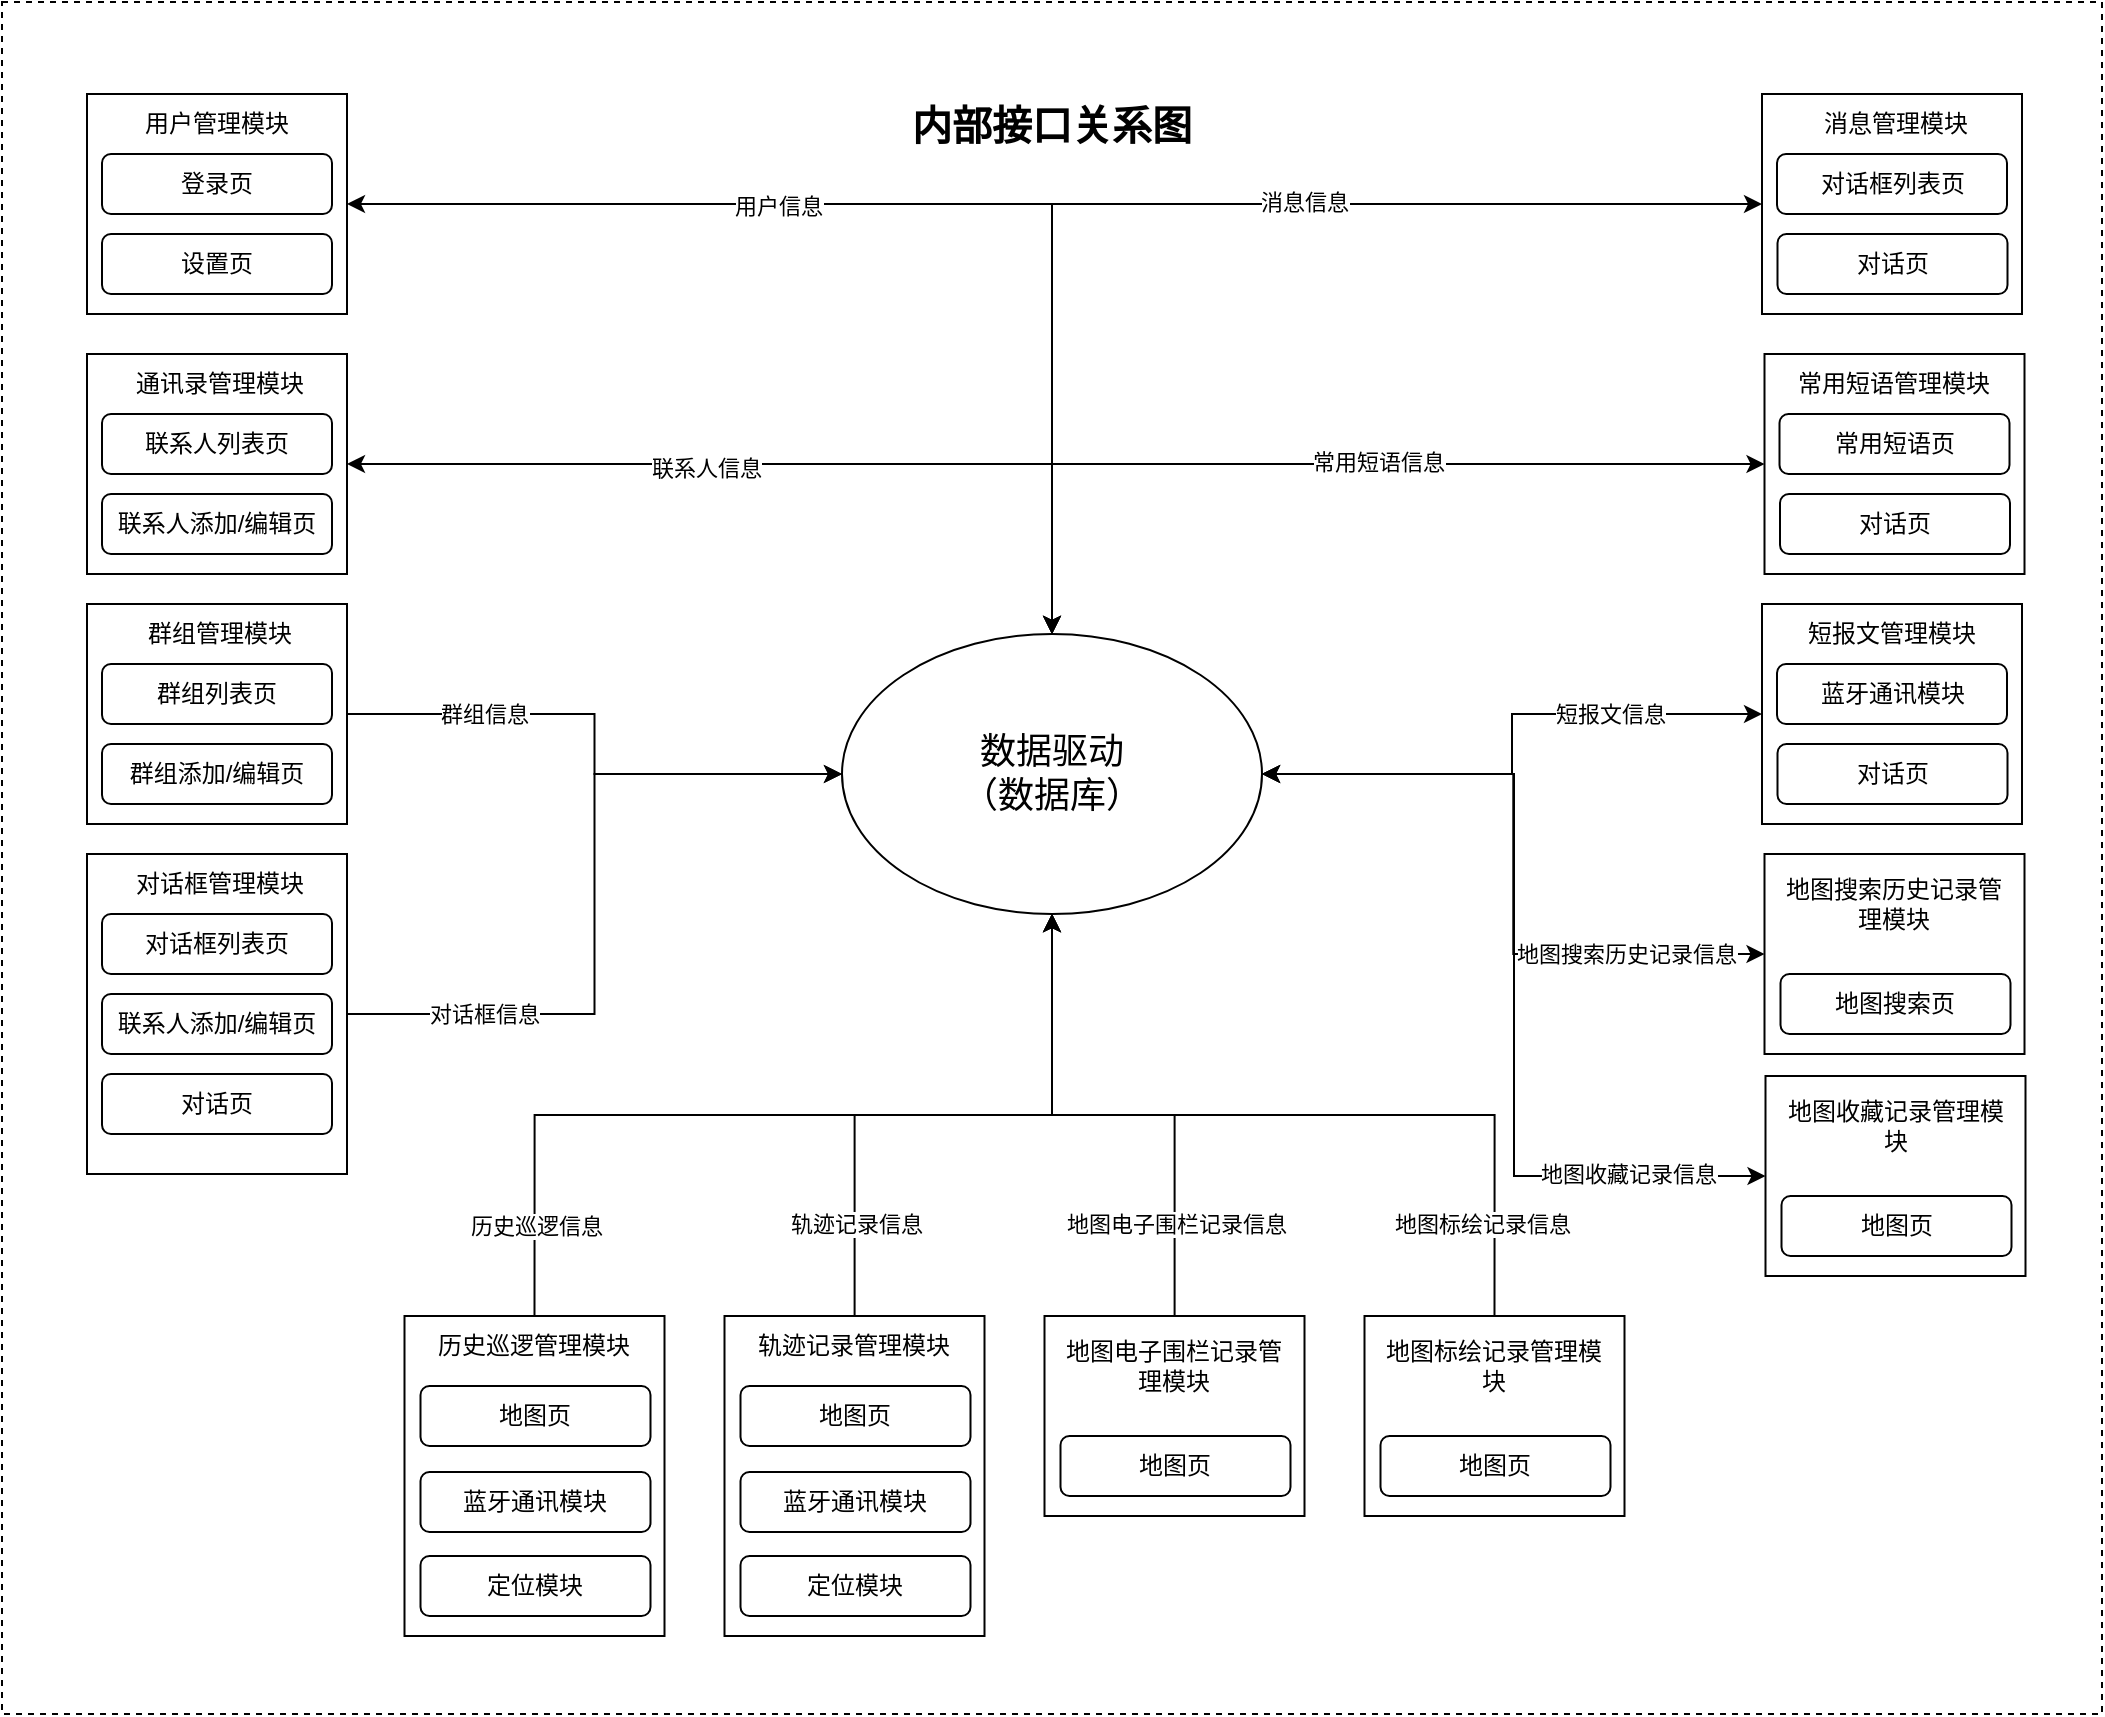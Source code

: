 <mxfile version="22.1.18" type="github">
  <diagram name="第 1 页" id="laNZxUXsTQiLeZ5NJqqg">
    <mxGraphModel dx="1434" dy="802" grid="1" gridSize="10" guides="1" tooltips="1" connect="1" arrows="1" fold="1" page="1" pageScale="1" pageWidth="1169" pageHeight="827" math="0" shadow="0">
      <root>
        <mxCell id="0" />
        <mxCell id="1" parent="0" />
        <mxCell id="1GVx7vbawI-xT4GVHx4T-1" value="" style="verticalLabelPosition=bottom;verticalAlign=top;html=1;shape=mxgraph.basic.rect;fillColor2=none;strokeWidth=1;size=20;indent=5;dashed=1;" vertex="1" parent="1">
          <mxGeometry x="60" y="14" width="1050" height="856" as="geometry" />
        </mxCell>
        <mxCell id="1GVx7vbawI-xT4GVHx4T-2" value="内部接口关系图" style="text;html=1;strokeColor=none;fillColor=none;align=center;verticalAlign=middle;whiteSpace=wrap;rounded=0;fontSize=20;fontStyle=1" vertex="1" parent="1">
          <mxGeometry x="501" y="60" width="168" height="30" as="geometry" />
        </mxCell>
        <mxCell id="1GVx7vbawI-xT4GVHx4T-3" value="数据驱动&lt;br style=&quot;font-size: 18px;&quot;&gt;（数据库）" style="ellipse;whiteSpace=wrap;html=1;fontSize=18;" vertex="1" parent="1">
          <mxGeometry x="480" y="330" width="210" height="140" as="geometry" />
        </mxCell>
        <mxCell id="1GVx7vbawI-xT4GVHx4T-10" style="edgeStyle=orthogonalEdgeStyle;rounded=0;orthogonalLoop=1;jettySize=auto;html=1;startArrow=classic;startFill=1;" edge="1" parent="1" source="1GVx7vbawI-xT4GVHx4T-4" target="1GVx7vbawI-xT4GVHx4T-3">
          <mxGeometry relative="1" as="geometry" />
        </mxCell>
        <mxCell id="1GVx7vbawI-xT4GVHx4T-11" value="用户信息" style="edgeLabel;html=1;align=center;verticalAlign=middle;resizable=0;points=[];" vertex="1" connectable="0" parent="1GVx7vbawI-xT4GVHx4T-10">
          <mxGeometry x="-0.242" y="-1" relative="1" as="geometry">
            <mxPoint as="offset" />
          </mxGeometry>
        </mxCell>
        <mxCell id="1GVx7vbawI-xT4GVHx4T-4" value="" style="rounded=0;whiteSpace=wrap;html=1;" vertex="1" parent="1">
          <mxGeometry x="102.5" y="60" width="130" height="110" as="geometry" />
        </mxCell>
        <mxCell id="1GVx7vbawI-xT4GVHx4T-5" value="用户管理模块" style="text;html=1;strokeColor=none;fillColor=none;align=center;verticalAlign=middle;whiteSpace=wrap;rounded=0;" vertex="1" parent="1">
          <mxGeometry x="125" y="60" width="85" height="30" as="geometry" />
        </mxCell>
        <mxCell id="1GVx7vbawI-xT4GVHx4T-7" value="登录页" style="rounded=1;whiteSpace=wrap;html=1;" vertex="1" parent="1">
          <mxGeometry x="110" y="90" width="115" height="30" as="geometry" />
        </mxCell>
        <mxCell id="1GVx7vbawI-xT4GVHx4T-8" value="设置页" style="rounded=1;whiteSpace=wrap;html=1;" vertex="1" parent="1">
          <mxGeometry x="110" y="130" width="115" height="30" as="geometry" />
        </mxCell>
        <mxCell id="1GVx7vbawI-xT4GVHx4T-19" style="edgeStyle=orthogonalEdgeStyle;rounded=0;orthogonalLoop=1;jettySize=auto;html=1;jumpStyle=none;startArrow=classic;startFill=1;" edge="1" parent="1" source="1GVx7vbawI-xT4GVHx4T-15" target="1GVx7vbawI-xT4GVHx4T-3">
          <mxGeometry relative="1" as="geometry" />
        </mxCell>
        <mxCell id="1GVx7vbawI-xT4GVHx4T-20" value="联系人信息" style="edgeLabel;html=1;align=center;verticalAlign=middle;resizable=0;points=[];" vertex="1" connectable="0" parent="1GVx7vbawI-xT4GVHx4T-19">
          <mxGeometry x="-0.181" y="-2" relative="1" as="geometry">
            <mxPoint as="offset" />
          </mxGeometry>
        </mxCell>
        <mxCell id="1GVx7vbawI-xT4GVHx4T-15" value="" style="rounded=0;whiteSpace=wrap;html=1;" vertex="1" parent="1">
          <mxGeometry x="102.5" y="190" width="130" height="110" as="geometry" />
        </mxCell>
        <mxCell id="1GVx7vbawI-xT4GVHx4T-16" value="通讯录管理模块" style="text;html=1;strokeColor=none;fillColor=none;align=center;verticalAlign=middle;whiteSpace=wrap;rounded=0;" vertex="1" parent="1">
          <mxGeometry x="125" y="190" width="87.5" height="30" as="geometry" />
        </mxCell>
        <mxCell id="1GVx7vbawI-xT4GVHx4T-17" value="联系人列表页" style="rounded=1;whiteSpace=wrap;html=1;" vertex="1" parent="1">
          <mxGeometry x="110" y="220" width="115" height="30" as="geometry" />
        </mxCell>
        <mxCell id="1GVx7vbawI-xT4GVHx4T-18" value="联系人添加/编辑页" style="rounded=1;whiteSpace=wrap;html=1;" vertex="1" parent="1">
          <mxGeometry x="110" y="260" width="115" height="30" as="geometry" />
        </mxCell>
        <mxCell id="1GVx7vbawI-xT4GVHx4T-30" style="edgeStyle=orthogonalEdgeStyle;rounded=0;orthogonalLoop=1;jettySize=auto;html=1;" edge="1" parent="1" source="1GVx7vbawI-xT4GVHx4T-26" target="1GVx7vbawI-xT4GVHx4T-3">
          <mxGeometry relative="1" as="geometry" />
        </mxCell>
        <mxCell id="1GVx7vbawI-xT4GVHx4T-31" value="群组信息" style="edgeLabel;html=1;align=center;verticalAlign=middle;resizable=0;points=[];" vertex="1" connectable="0" parent="1GVx7vbawI-xT4GVHx4T-30">
          <mxGeometry x="-0.416" y="2" relative="1" as="geometry">
            <mxPoint x="-13" y="2" as="offset" />
          </mxGeometry>
        </mxCell>
        <mxCell id="1GVx7vbawI-xT4GVHx4T-26" value="" style="rounded=0;whiteSpace=wrap;html=1;" vertex="1" parent="1">
          <mxGeometry x="102.5" y="315" width="130" height="110" as="geometry" />
        </mxCell>
        <mxCell id="1GVx7vbawI-xT4GVHx4T-27" value="群组管理模块" style="text;html=1;strokeColor=none;fillColor=none;align=center;verticalAlign=middle;whiteSpace=wrap;rounded=0;" vertex="1" parent="1">
          <mxGeometry x="125" y="315" width="87.5" height="30" as="geometry" />
        </mxCell>
        <mxCell id="1GVx7vbawI-xT4GVHx4T-28" value="群组列表页" style="rounded=1;whiteSpace=wrap;html=1;" vertex="1" parent="1">
          <mxGeometry x="110" y="345" width="115" height="30" as="geometry" />
        </mxCell>
        <mxCell id="1GVx7vbawI-xT4GVHx4T-29" value="群组添加/编辑页" style="rounded=1;whiteSpace=wrap;html=1;" vertex="1" parent="1">
          <mxGeometry x="110" y="385" width="115" height="30" as="geometry" />
        </mxCell>
        <mxCell id="1GVx7vbawI-xT4GVHx4T-37" style="edgeStyle=orthogonalEdgeStyle;rounded=0;orthogonalLoop=1;jettySize=auto;html=1;" edge="1" parent="1" source="1GVx7vbawI-xT4GVHx4T-32" target="1GVx7vbawI-xT4GVHx4T-3">
          <mxGeometry relative="1" as="geometry" />
        </mxCell>
        <mxCell id="1GVx7vbawI-xT4GVHx4T-38" value="对话框信息" style="edgeLabel;html=1;align=center;verticalAlign=middle;resizable=0;points=[];" vertex="1" connectable="0" parent="1GVx7vbawI-xT4GVHx4T-37">
          <mxGeometry x="-0.291" y="-1" relative="1" as="geometry">
            <mxPoint x="-57" y="6" as="offset" />
          </mxGeometry>
        </mxCell>
        <mxCell id="1GVx7vbawI-xT4GVHx4T-32" value="" style="rounded=0;whiteSpace=wrap;html=1;" vertex="1" parent="1">
          <mxGeometry x="102.5" y="440" width="130" height="160" as="geometry" />
        </mxCell>
        <mxCell id="1GVx7vbawI-xT4GVHx4T-33" value="对话框管理模块" style="text;html=1;strokeColor=none;fillColor=none;align=center;verticalAlign=middle;whiteSpace=wrap;rounded=0;" vertex="1" parent="1">
          <mxGeometry x="125" y="440" width="87.5" height="30" as="geometry" />
        </mxCell>
        <mxCell id="1GVx7vbawI-xT4GVHx4T-34" value="对话框列表页" style="rounded=1;whiteSpace=wrap;html=1;" vertex="1" parent="1">
          <mxGeometry x="110" y="470" width="115" height="30" as="geometry" />
        </mxCell>
        <mxCell id="1GVx7vbawI-xT4GVHx4T-35" value="联系人添加/编辑页" style="rounded=1;whiteSpace=wrap;html=1;" vertex="1" parent="1">
          <mxGeometry x="110" y="510" width="115" height="30" as="geometry" />
        </mxCell>
        <mxCell id="1GVx7vbawI-xT4GVHx4T-36" value="对话页" style="rounded=1;whiteSpace=wrap;html=1;" vertex="1" parent="1">
          <mxGeometry x="110" y="550" width="115" height="30" as="geometry" />
        </mxCell>
        <mxCell id="1GVx7vbawI-xT4GVHx4T-81" style="edgeStyle=orthogonalEdgeStyle;rounded=0;orthogonalLoop=1;jettySize=auto;html=1;startArrow=classic;startFill=1;" edge="1" parent="1" source="1GVx7vbawI-xT4GVHx4T-39" target="1GVx7vbawI-xT4GVHx4T-3">
          <mxGeometry relative="1" as="geometry" />
        </mxCell>
        <mxCell id="1GVx7vbawI-xT4GVHx4T-82" value="消息信息" style="edgeLabel;html=1;align=center;verticalAlign=middle;resizable=0;points=[];" vertex="1" connectable="0" parent="1GVx7vbawI-xT4GVHx4T-81">
          <mxGeometry x="-0.196" y="-1" relative="1" as="geometry">
            <mxPoint as="offset" />
          </mxGeometry>
        </mxCell>
        <mxCell id="1GVx7vbawI-xT4GVHx4T-39" value="" style="rounded=0;whiteSpace=wrap;html=1;" vertex="1" parent="1">
          <mxGeometry x="940" y="60" width="130" height="110" as="geometry" />
        </mxCell>
        <mxCell id="1GVx7vbawI-xT4GVHx4T-40" value="消息管理模块" style="text;html=1;strokeColor=none;fillColor=none;align=center;verticalAlign=middle;whiteSpace=wrap;rounded=0;" vertex="1" parent="1">
          <mxGeometry x="962.5" y="60" width="87.5" height="30" as="geometry" />
        </mxCell>
        <mxCell id="1GVx7vbawI-xT4GVHx4T-41" value="对话框列表页" style="rounded=1;whiteSpace=wrap;html=1;" vertex="1" parent="1">
          <mxGeometry x="947.5" y="90" width="115" height="30" as="geometry" />
        </mxCell>
        <mxCell id="1GVx7vbawI-xT4GVHx4T-43" value="对话页" style="rounded=1;whiteSpace=wrap;html=1;" vertex="1" parent="1">
          <mxGeometry x="947.75" y="130" width="115" height="30" as="geometry" />
        </mxCell>
        <mxCell id="1GVx7vbawI-xT4GVHx4T-83" style="edgeStyle=orthogonalEdgeStyle;rounded=0;orthogonalLoop=1;jettySize=auto;html=1;startArrow=classic;startFill=1;" edge="1" parent="1" source="1GVx7vbawI-xT4GVHx4T-44" target="1GVx7vbawI-xT4GVHx4T-3">
          <mxGeometry relative="1" as="geometry" />
        </mxCell>
        <mxCell id="1GVx7vbawI-xT4GVHx4T-84" value="常用短语信息" style="edgeLabel;html=1;align=center;verticalAlign=middle;resizable=0;points=[];" vertex="1" connectable="0" parent="1GVx7vbawI-xT4GVHx4T-83">
          <mxGeometry x="-0.123" y="-1" relative="1" as="geometry">
            <mxPoint as="offset" />
          </mxGeometry>
        </mxCell>
        <mxCell id="1GVx7vbawI-xT4GVHx4T-44" value="" style="rounded=0;whiteSpace=wrap;html=1;" vertex="1" parent="1">
          <mxGeometry x="941.25" y="190" width="130" height="110" as="geometry" />
        </mxCell>
        <mxCell id="1GVx7vbawI-xT4GVHx4T-45" value="常用短语管理模块" style="text;html=1;strokeColor=none;fillColor=none;align=center;verticalAlign=middle;whiteSpace=wrap;rounded=0;" vertex="1" parent="1">
          <mxGeometry x="951.25" y="190" width="110" height="30" as="geometry" />
        </mxCell>
        <mxCell id="1GVx7vbawI-xT4GVHx4T-46" value="常用短语页" style="rounded=1;whiteSpace=wrap;html=1;" vertex="1" parent="1">
          <mxGeometry x="948.75" y="220" width="115" height="30" as="geometry" />
        </mxCell>
        <mxCell id="1GVx7vbawI-xT4GVHx4T-47" value="对话页" style="rounded=1;whiteSpace=wrap;html=1;" vertex="1" parent="1">
          <mxGeometry x="949" y="260" width="115" height="30" as="geometry" />
        </mxCell>
        <mxCell id="1GVx7vbawI-xT4GVHx4T-85" style="edgeStyle=orthogonalEdgeStyle;rounded=0;orthogonalLoop=1;jettySize=auto;html=1;startArrow=classic;startFill=1;" edge="1" parent="1" source="1GVx7vbawI-xT4GVHx4T-48" target="1GVx7vbawI-xT4GVHx4T-3">
          <mxGeometry relative="1" as="geometry" />
        </mxCell>
        <mxCell id="1GVx7vbawI-xT4GVHx4T-86" value="短报文信息" style="edgeLabel;html=1;align=center;verticalAlign=middle;resizable=0;points=[];" vertex="1" connectable="0" parent="1GVx7vbawI-xT4GVHx4T-85">
          <mxGeometry x="-0.385" relative="1" as="geometry">
            <mxPoint x="10" as="offset" />
          </mxGeometry>
        </mxCell>
        <mxCell id="1GVx7vbawI-xT4GVHx4T-48" value="" style="rounded=0;whiteSpace=wrap;html=1;" vertex="1" parent="1">
          <mxGeometry x="940" y="315" width="130" height="110" as="geometry" />
        </mxCell>
        <mxCell id="1GVx7vbawI-xT4GVHx4T-49" value="短报文管理模块" style="text;html=1;strokeColor=none;fillColor=none;align=center;verticalAlign=middle;whiteSpace=wrap;rounded=0;" vertex="1" parent="1">
          <mxGeometry x="950" y="315" width="110" height="30" as="geometry" />
        </mxCell>
        <mxCell id="1GVx7vbawI-xT4GVHx4T-50" value="蓝牙通讯模块" style="rounded=1;whiteSpace=wrap;html=1;" vertex="1" parent="1">
          <mxGeometry x="947.5" y="345" width="115" height="30" as="geometry" />
        </mxCell>
        <mxCell id="1GVx7vbawI-xT4GVHx4T-51" value="对话页" style="rounded=1;whiteSpace=wrap;html=1;" vertex="1" parent="1">
          <mxGeometry x="947.75" y="385" width="115" height="30" as="geometry" />
        </mxCell>
        <mxCell id="1GVx7vbawI-xT4GVHx4T-87" style="edgeStyle=orthogonalEdgeStyle;rounded=0;orthogonalLoop=1;jettySize=auto;html=1;startArrow=classic;startFill=1;" edge="1" parent="1" source="1GVx7vbawI-xT4GVHx4T-52" target="1GVx7vbawI-xT4GVHx4T-3">
          <mxGeometry relative="1" as="geometry" />
        </mxCell>
        <mxCell id="1GVx7vbawI-xT4GVHx4T-88" value="地图搜索历史记录信息" style="edgeLabel;html=1;align=center;verticalAlign=middle;resizable=0;points=[];" vertex="1" connectable="0" parent="1GVx7vbawI-xT4GVHx4T-87">
          <mxGeometry x="-0.163" y="-1" relative="1" as="geometry">
            <mxPoint x="55" y="17" as="offset" />
          </mxGeometry>
        </mxCell>
        <mxCell id="1GVx7vbawI-xT4GVHx4T-52" value="" style="rounded=0;whiteSpace=wrap;html=1;" vertex="1" parent="1">
          <mxGeometry x="941.25" y="440" width="130" height="100" as="geometry" />
        </mxCell>
        <mxCell id="1GVx7vbawI-xT4GVHx4T-53" value="地图搜索历史记录管理模块" style="text;html=1;strokeColor=none;fillColor=none;align=center;verticalAlign=middle;whiteSpace=wrap;rounded=0;" vertex="1" parent="1">
          <mxGeometry x="951.25" y="440" width="110" height="50" as="geometry" />
        </mxCell>
        <mxCell id="1GVx7vbawI-xT4GVHx4T-55" value="地图搜索页" style="rounded=1;whiteSpace=wrap;html=1;" vertex="1" parent="1">
          <mxGeometry x="949.25" y="500" width="115" height="30" as="geometry" />
        </mxCell>
        <mxCell id="1GVx7vbawI-xT4GVHx4T-89" style="rounded=0;orthogonalLoop=1;jettySize=auto;html=1;startArrow=classic;startFill=1;edgeStyle=elbowEdgeStyle;" edge="1" parent="1" source="1GVx7vbawI-xT4GVHx4T-56">
          <mxGeometry relative="1" as="geometry">
            <mxPoint x="690" y="400" as="targetPoint" />
          </mxGeometry>
        </mxCell>
        <mxCell id="1GVx7vbawI-xT4GVHx4T-90" value="地图收藏记录信息" style="edgeLabel;html=1;align=center;verticalAlign=middle;resizable=0;points=[];" vertex="1" connectable="0" parent="1GVx7vbawI-xT4GVHx4T-89">
          <mxGeometry x="-0.494" y="-1" relative="1" as="geometry">
            <mxPoint x="45" as="offset" />
          </mxGeometry>
        </mxCell>
        <mxCell id="1GVx7vbawI-xT4GVHx4T-56" value="" style="rounded=0;whiteSpace=wrap;html=1;" vertex="1" parent="1">
          <mxGeometry x="941.75" y="551" width="130" height="100" as="geometry" />
        </mxCell>
        <mxCell id="1GVx7vbawI-xT4GVHx4T-57" value="地图收藏记录管理模块" style="text;html=1;strokeColor=none;fillColor=none;align=center;verticalAlign=middle;whiteSpace=wrap;rounded=0;" vertex="1" parent="1">
          <mxGeometry x="951.75" y="551" width="110" height="50" as="geometry" />
        </mxCell>
        <mxCell id="1GVx7vbawI-xT4GVHx4T-58" value="地图页" style="rounded=1;whiteSpace=wrap;html=1;" vertex="1" parent="1">
          <mxGeometry x="949.75" y="611" width="115" height="30" as="geometry" />
        </mxCell>
        <mxCell id="1GVx7vbawI-xT4GVHx4T-91" style="edgeStyle=orthogonalEdgeStyle;rounded=0;orthogonalLoop=1;jettySize=auto;html=1;exitX=0.5;exitY=0;exitDx=0;exitDy=0;" edge="1" parent="1" source="1GVx7vbawI-xT4GVHx4T-60" target="1GVx7vbawI-xT4GVHx4T-3">
          <mxGeometry relative="1" as="geometry" />
        </mxCell>
        <mxCell id="1GVx7vbawI-xT4GVHx4T-92" value="地图标绘记录信息" style="edgeLabel;html=1;align=center;verticalAlign=middle;resizable=0;points=[];" vertex="1" connectable="0" parent="1GVx7vbawI-xT4GVHx4T-91">
          <mxGeometry x="-0.006" y="-4" relative="1" as="geometry">
            <mxPoint x="103" y="58" as="offset" />
          </mxGeometry>
        </mxCell>
        <mxCell id="1GVx7vbawI-xT4GVHx4T-59" value="" style="rounded=0;whiteSpace=wrap;html=1;" vertex="1" parent="1">
          <mxGeometry x="741.25" y="671" width="130" height="100" as="geometry" />
        </mxCell>
        <mxCell id="1GVx7vbawI-xT4GVHx4T-60" value="地图标绘记录管理模块" style="text;html=1;strokeColor=none;fillColor=none;align=center;verticalAlign=middle;whiteSpace=wrap;rounded=0;" vertex="1" parent="1">
          <mxGeometry x="751.25" y="671" width="110" height="50" as="geometry" />
        </mxCell>
        <mxCell id="1GVx7vbawI-xT4GVHx4T-61" value="地图页" style="rounded=1;whiteSpace=wrap;html=1;" vertex="1" parent="1">
          <mxGeometry x="749.25" y="731" width="115" height="30" as="geometry" />
        </mxCell>
        <mxCell id="1GVx7vbawI-xT4GVHx4T-93" style="edgeStyle=orthogonalEdgeStyle;rounded=0;orthogonalLoop=1;jettySize=auto;html=1;entryX=0.5;entryY=1;entryDx=0;entryDy=0;" edge="1" parent="1" source="1GVx7vbawI-xT4GVHx4T-62" target="1GVx7vbawI-xT4GVHx4T-3">
          <mxGeometry relative="1" as="geometry" />
        </mxCell>
        <mxCell id="1GVx7vbawI-xT4GVHx4T-94" value="地图电子围栏记录信息" style="edgeLabel;html=1;align=center;verticalAlign=middle;resizable=0;points=[];" vertex="1" connectable="0" parent="1GVx7vbawI-xT4GVHx4T-93">
          <mxGeometry x="-0.497" y="-2" relative="1" as="geometry">
            <mxPoint x="-2" y="20" as="offset" />
          </mxGeometry>
        </mxCell>
        <mxCell id="1GVx7vbawI-xT4GVHx4T-62" value="" style="rounded=0;whiteSpace=wrap;html=1;" vertex="1" parent="1">
          <mxGeometry x="581.25" y="671" width="130" height="100" as="geometry" />
        </mxCell>
        <mxCell id="1GVx7vbawI-xT4GVHx4T-63" value="地图电子围栏记录管理模块" style="text;html=1;strokeColor=none;fillColor=none;align=center;verticalAlign=middle;whiteSpace=wrap;rounded=0;" vertex="1" parent="1">
          <mxGeometry x="591.25" y="671" width="110" height="50" as="geometry" />
        </mxCell>
        <mxCell id="1GVx7vbawI-xT4GVHx4T-64" value="地图页" style="rounded=1;whiteSpace=wrap;html=1;" vertex="1" parent="1">
          <mxGeometry x="589.25" y="731" width="115" height="30" as="geometry" />
        </mxCell>
        <mxCell id="1GVx7vbawI-xT4GVHx4T-95" style="edgeStyle=orthogonalEdgeStyle;rounded=0;orthogonalLoop=1;jettySize=auto;html=1;" edge="1" parent="1" source="1GVx7vbawI-xT4GVHx4T-65" target="1GVx7vbawI-xT4GVHx4T-3">
          <mxGeometry relative="1" as="geometry" />
        </mxCell>
        <mxCell id="1GVx7vbawI-xT4GVHx4T-96" value="轨迹记录信息" style="edgeLabel;html=1;align=center;verticalAlign=middle;resizable=0;points=[];" vertex="1" connectable="0" parent="1GVx7vbawI-xT4GVHx4T-95">
          <mxGeometry x="-0.566" y="3" relative="1" as="geometry">
            <mxPoint x="3" y="19" as="offset" />
          </mxGeometry>
        </mxCell>
        <mxCell id="1GVx7vbawI-xT4GVHx4T-65" value="" style="rounded=0;whiteSpace=wrap;html=1;" vertex="1" parent="1">
          <mxGeometry x="421.25" y="671" width="130" height="160" as="geometry" />
        </mxCell>
        <mxCell id="1GVx7vbawI-xT4GVHx4T-66" value="轨迹记录管理模块" style="text;html=1;strokeColor=none;fillColor=none;align=center;verticalAlign=middle;whiteSpace=wrap;rounded=0;" vertex="1" parent="1">
          <mxGeometry x="431.25" y="671" width="110" height="30" as="geometry" />
        </mxCell>
        <mxCell id="1GVx7vbawI-xT4GVHx4T-67" value="地图页" style="rounded=1;whiteSpace=wrap;html=1;" vertex="1" parent="1">
          <mxGeometry x="429.25" y="706" width="115" height="30" as="geometry" />
        </mxCell>
        <mxCell id="1GVx7vbawI-xT4GVHx4T-68" value="蓝牙通讯模块" style="rounded=1;whiteSpace=wrap;html=1;" vertex="1" parent="1">
          <mxGeometry x="429.25" y="749" width="115" height="30" as="geometry" />
        </mxCell>
        <mxCell id="1GVx7vbawI-xT4GVHx4T-69" value="定位模块" style="rounded=1;whiteSpace=wrap;html=1;" vertex="1" parent="1">
          <mxGeometry x="429.25" y="791" width="115" height="30" as="geometry" />
        </mxCell>
        <mxCell id="1GVx7vbawI-xT4GVHx4T-97" style="edgeStyle=orthogonalEdgeStyle;rounded=0;orthogonalLoop=1;jettySize=auto;html=1;exitX=0.5;exitY=0;exitDx=0;exitDy=0;" edge="1" parent="1" source="1GVx7vbawI-xT4GVHx4T-77" target="1GVx7vbawI-xT4GVHx4T-3">
          <mxGeometry relative="1" as="geometry" />
        </mxCell>
        <mxCell id="1GVx7vbawI-xT4GVHx4T-98" value="历史巡逻信息" style="edgeLabel;html=1;align=center;verticalAlign=middle;resizable=0;points=[];" vertex="1" connectable="0" parent="1GVx7vbawI-xT4GVHx4T-97">
          <mxGeometry x="-0.765" relative="1" as="geometry">
            <mxPoint y="9" as="offset" />
          </mxGeometry>
        </mxCell>
        <mxCell id="1GVx7vbawI-xT4GVHx4T-76" value="" style="rounded=0;whiteSpace=wrap;html=1;" vertex="1" parent="1">
          <mxGeometry x="261.25" y="671" width="130" height="160" as="geometry" />
        </mxCell>
        <mxCell id="1GVx7vbawI-xT4GVHx4T-77" value="历史巡逻管理模块" style="text;html=1;strokeColor=none;fillColor=none;align=center;verticalAlign=middle;whiteSpace=wrap;rounded=0;" vertex="1" parent="1">
          <mxGeometry x="271.25" y="671" width="110" height="30" as="geometry" />
        </mxCell>
        <mxCell id="1GVx7vbawI-xT4GVHx4T-78" value="地图页" style="rounded=1;whiteSpace=wrap;html=1;" vertex="1" parent="1">
          <mxGeometry x="269.25" y="706" width="115" height="30" as="geometry" />
        </mxCell>
        <mxCell id="1GVx7vbawI-xT4GVHx4T-79" value="蓝牙通讯模块" style="rounded=1;whiteSpace=wrap;html=1;" vertex="1" parent="1">
          <mxGeometry x="269.25" y="749" width="115" height="30" as="geometry" />
        </mxCell>
        <mxCell id="1GVx7vbawI-xT4GVHx4T-80" value="定位模块" style="rounded=1;whiteSpace=wrap;html=1;" vertex="1" parent="1">
          <mxGeometry x="269.25" y="791" width="115" height="30" as="geometry" />
        </mxCell>
      </root>
    </mxGraphModel>
  </diagram>
</mxfile>
